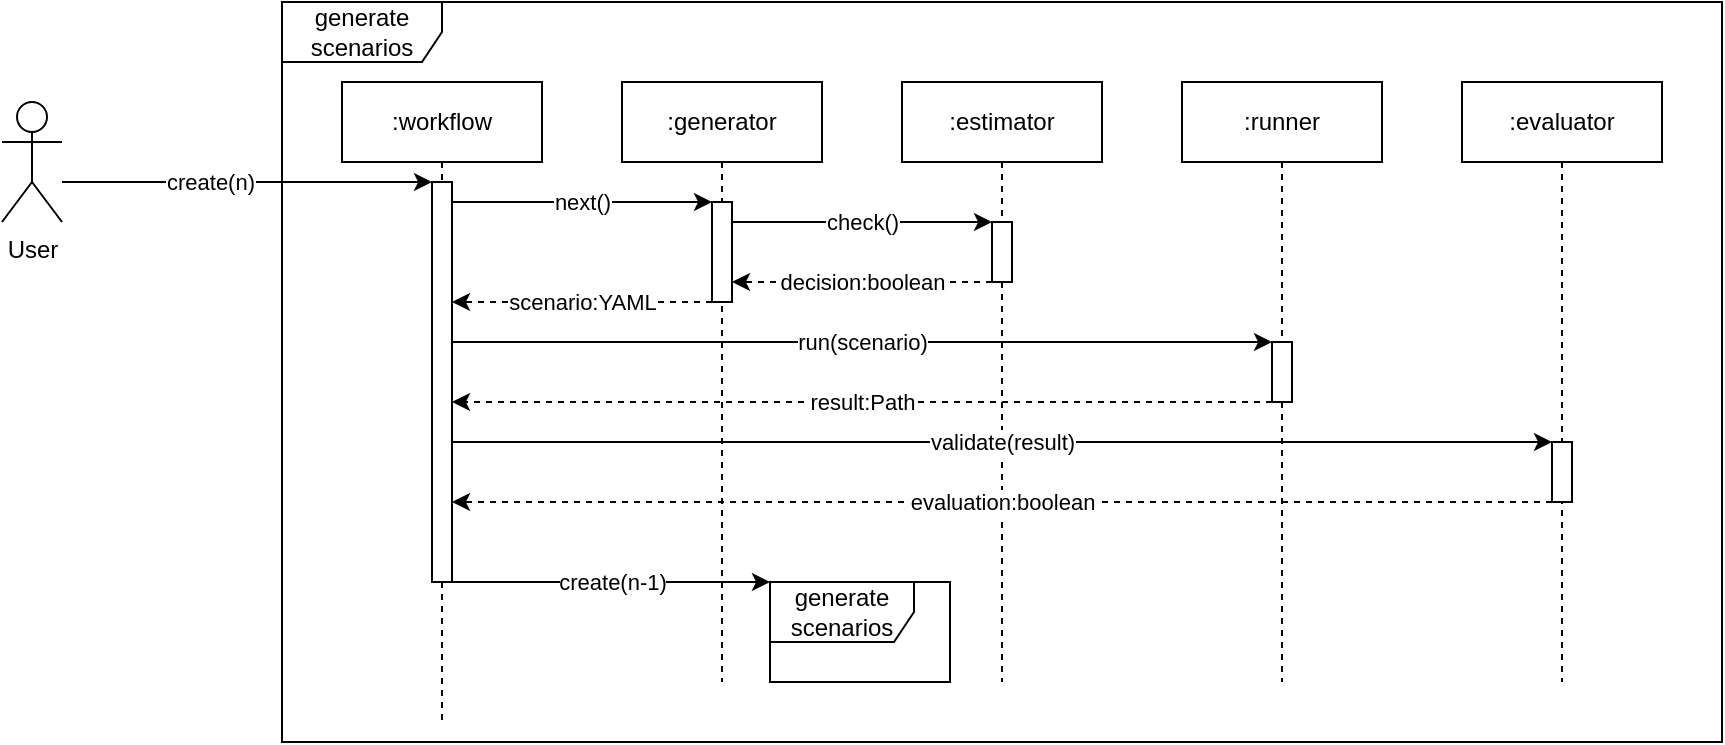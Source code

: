 <mxfile version="21.6.6" type="device">
  <diagram name="Seite-1" id="J6PCsGhJRRuIGUTLo6Si">
    <mxGraphModel dx="989" dy="539" grid="1" gridSize="10" guides="1" tooltips="1" connect="1" arrows="1" fold="1" page="1" pageScale="1" pageWidth="827" pageHeight="1169" math="0" shadow="0">
      <root>
        <mxCell id="0" />
        <mxCell id="1" parent="0" />
        <mxCell id="V9H647g_ZsTylHFqTL_g-5" value="create(n) " style="edgeStyle=orthogonalEdgeStyle;rounded=0;orthogonalLoop=1;jettySize=auto;html=1;" edge="1" parent="1" source="V9H647g_ZsTylHFqTL_g-2" target="V9H647g_ZsTylHFqTL_g-13">
          <mxGeometry x="-0.2" relative="1" as="geometry">
            <mxPoint x="120" y="320" as="targetPoint" />
            <Array as="points">
              <mxPoint x="150" y="330" />
              <mxPoint x="150" y="330" />
            </Array>
            <mxPoint as="offset" />
          </mxGeometry>
        </mxCell>
        <mxCell id="V9H647g_ZsTylHFqTL_g-2" value="User" style="shape=umlActor;verticalLabelPosition=bottom;verticalAlign=top;html=1;outlineConnect=0;" vertex="1" parent="1">
          <mxGeometry x="30" y="290" width="30" height="60" as="geometry" />
        </mxCell>
        <mxCell id="V9H647g_ZsTylHFqTL_g-7" value="generate scenarios" style="shape=umlFrame;whiteSpace=wrap;html=1;pointerEvents=0;width=80;height=30;" vertex="1" parent="1">
          <mxGeometry x="170" y="240" width="720" height="370" as="geometry" />
        </mxCell>
        <mxCell id="V9H647g_ZsTylHFqTL_g-8" value=":workflow" style="shape=umlLifeline;perimeter=lifelinePerimeter;whiteSpace=wrap;html=1;container=1;dropTarget=0;collapsible=0;recursiveResize=0;outlineConnect=0;portConstraint=eastwest;newEdgeStyle={&quot;edgeStyle&quot;:&quot;elbowEdgeStyle&quot;,&quot;elbow&quot;:&quot;vertical&quot;,&quot;curved&quot;:0,&quot;rounded&quot;:0};" vertex="1" parent="1">
          <mxGeometry x="200" y="280" width="100" height="320" as="geometry" />
        </mxCell>
        <mxCell id="V9H647g_ZsTylHFqTL_g-13" value="" style="html=1;points=[];perimeter=orthogonalPerimeter;outlineConnect=0;targetShapes=umlLifeline;portConstraint=eastwest;newEdgeStyle={&quot;edgeStyle&quot;:&quot;elbowEdgeStyle&quot;,&quot;elbow&quot;:&quot;vertical&quot;,&quot;curved&quot;:0,&quot;rounded&quot;:0};" vertex="1" parent="V9H647g_ZsTylHFqTL_g-8">
          <mxGeometry x="45" y="50" width="10" height="200" as="geometry" />
        </mxCell>
        <mxCell id="V9H647g_ZsTylHFqTL_g-9" value=":generator" style="shape=umlLifeline;perimeter=lifelinePerimeter;whiteSpace=wrap;html=1;container=1;dropTarget=0;collapsible=0;recursiveResize=0;outlineConnect=0;portConstraint=eastwest;newEdgeStyle={&quot;edgeStyle&quot;:&quot;elbowEdgeStyle&quot;,&quot;elbow&quot;:&quot;vertical&quot;,&quot;curved&quot;:0,&quot;rounded&quot;:0};" vertex="1" parent="1">
          <mxGeometry x="340" y="280" width="100" height="300" as="geometry" />
        </mxCell>
        <mxCell id="V9H647g_ZsTylHFqTL_g-14" value="" style="html=1;points=[];perimeter=orthogonalPerimeter;outlineConnect=0;targetShapes=umlLifeline;portConstraint=eastwest;newEdgeStyle={&quot;edgeStyle&quot;:&quot;elbowEdgeStyle&quot;,&quot;elbow&quot;:&quot;vertical&quot;,&quot;curved&quot;:0,&quot;rounded&quot;:0};" vertex="1" parent="V9H647g_ZsTylHFqTL_g-9">
          <mxGeometry x="45" y="60" width="10" height="50" as="geometry" />
        </mxCell>
        <mxCell id="V9H647g_ZsTylHFqTL_g-10" value=":estimator" style="shape=umlLifeline;perimeter=lifelinePerimeter;whiteSpace=wrap;html=1;container=1;dropTarget=0;collapsible=0;recursiveResize=0;outlineConnect=0;portConstraint=eastwest;newEdgeStyle={&quot;edgeStyle&quot;:&quot;elbowEdgeStyle&quot;,&quot;elbow&quot;:&quot;vertical&quot;,&quot;curved&quot;:0,&quot;rounded&quot;:0};" vertex="1" parent="1">
          <mxGeometry x="480" y="280" width="100" height="300" as="geometry" />
        </mxCell>
        <mxCell id="V9H647g_ZsTylHFqTL_g-16" value="" style="html=1;points=[];perimeter=orthogonalPerimeter;outlineConnect=0;targetShapes=umlLifeline;portConstraint=eastwest;newEdgeStyle={&quot;edgeStyle&quot;:&quot;elbowEdgeStyle&quot;,&quot;elbow&quot;:&quot;vertical&quot;,&quot;curved&quot;:0,&quot;rounded&quot;:0};" vertex="1" parent="V9H647g_ZsTylHFqTL_g-10">
          <mxGeometry x="45" y="70" width="10" height="30" as="geometry" />
        </mxCell>
        <mxCell id="V9H647g_ZsTylHFqTL_g-11" value=":runner" style="shape=umlLifeline;perimeter=lifelinePerimeter;whiteSpace=wrap;html=1;container=1;dropTarget=0;collapsible=0;recursiveResize=0;outlineConnect=0;portConstraint=eastwest;newEdgeStyle={&quot;edgeStyle&quot;:&quot;elbowEdgeStyle&quot;,&quot;elbow&quot;:&quot;vertical&quot;,&quot;curved&quot;:0,&quot;rounded&quot;:0};" vertex="1" parent="1">
          <mxGeometry x="620" y="280" width="100" height="300" as="geometry" />
        </mxCell>
        <mxCell id="V9H647g_ZsTylHFqTL_g-22" value="" style="html=1;points=[];perimeter=orthogonalPerimeter;outlineConnect=0;targetShapes=umlLifeline;portConstraint=eastwest;newEdgeStyle={&quot;edgeStyle&quot;:&quot;elbowEdgeStyle&quot;,&quot;elbow&quot;:&quot;vertical&quot;,&quot;curved&quot;:0,&quot;rounded&quot;:0};" vertex="1" parent="V9H647g_ZsTylHFqTL_g-11">
          <mxGeometry x="45" y="130" width="10" height="30" as="geometry" />
        </mxCell>
        <mxCell id="V9H647g_ZsTylHFqTL_g-12" value=":evaluator" style="shape=umlLifeline;perimeter=lifelinePerimeter;whiteSpace=wrap;html=1;container=1;dropTarget=0;collapsible=0;recursiveResize=0;outlineConnect=0;portConstraint=eastwest;newEdgeStyle={&quot;edgeStyle&quot;:&quot;elbowEdgeStyle&quot;,&quot;elbow&quot;:&quot;vertical&quot;,&quot;curved&quot;:0,&quot;rounded&quot;:0};" vertex="1" parent="1">
          <mxGeometry x="760" y="280" width="100" height="300" as="geometry" />
        </mxCell>
        <mxCell id="V9H647g_ZsTylHFqTL_g-26" value="" style="html=1;points=[];perimeter=orthogonalPerimeter;outlineConnect=0;targetShapes=umlLifeline;portConstraint=eastwest;newEdgeStyle={&quot;edgeStyle&quot;:&quot;elbowEdgeStyle&quot;,&quot;elbow&quot;:&quot;vertical&quot;,&quot;curved&quot;:0,&quot;rounded&quot;:0};" vertex="1" parent="V9H647g_ZsTylHFqTL_g-12">
          <mxGeometry x="45" y="180" width="10" height="30" as="geometry" />
        </mxCell>
        <mxCell id="V9H647g_ZsTylHFqTL_g-15" value="next()" style="edgeStyle=elbowEdgeStyle;rounded=0;orthogonalLoop=1;jettySize=auto;html=1;elbow=vertical;curved=0;" edge="1" parent="1" source="V9H647g_ZsTylHFqTL_g-13" target="V9H647g_ZsTylHFqTL_g-14">
          <mxGeometry relative="1" as="geometry">
            <Array as="points">
              <mxPoint x="310" y="340" />
            </Array>
          </mxGeometry>
        </mxCell>
        <mxCell id="V9H647g_ZsTylHFqTL_g-17" value="check()" style="edgeStyle=elbowEdgeStyle;rounded=0;orthogonalLoop=1;jettySize=auto;html=1;elbow=vertical;curved=0;" edge="1" parent="1" source="V9H647g_ZsTylHFqTL_g-14" target="V9H647g_ZsTylHFqTL_g-16">
          <mxGeometry relative="1" as="geometry">
            <Array as="points">
              <mxPoint x="440" y="350" />
            </Array>
          </mxGeometry>
        </mxCell>
        <mxCell id="V9H647g_ZsTylHFqTL_g-18" value="decision:boolean" style="edgeStyle=elbowEdgeStyle;rounded=0;orthogonalLoop=1;jettySize=auto;html=1;elbow=vertical;curved=0;dashed=1;" edge="1" parent="1" source="V9H647g_ZsTylHFqTL_g-16" target="V9H647g_ZsTylHFqTL_g-14">
          <mxGeometry relative="1" as="geometry">
            <Array as="points">
              <mxPoint x="440" y="380" />
            </Array>
          </mxGeometry>
        </mxCell>
        <mxCell id="V9H647g_ZsTylHFqTL_g-19" value="scenario:YAML" style="edgeStyle=elbowEdgeStyle;rounded=0;orthogonalLoop=1;jettySize=auto;html=1;elbow=vertical;curved=0;dashed=1;" edge="1" parent="1" source="V9H647g_ZsTylHFqTL_g-14" target="V9H647g_ZsTylHFqTL_g-13">
          <mxGeometry x="0.003" relative="1" as="geometry">
            <Array as="points">
              <mxPoint x="310" y="390" />
            </Array>
            <mxPoint as="offset" />
          </mxGeometry>
        </mxCell>
        <mxCell id="V9H647g_ZsTylHFqTL_g-21" value="run(scenario)" style="edgeStyle=elbowEdgeStyle;rounded=0;orthogonalLoop=1;jettySize=auto;html=1;elbow=vertical;curved=0;" edge="1" parent="1" source="V9H647g_ZsTylHFqTL_g-13" target="V9H647g_ZsTylHFqTL_g-22">
          <mxGeometry relative="1" as="geometry">
            <Array as="points">
              <mxPoint x="640" y="410" />
            </Array>
          </mxGeometry>
        </mxCell>
        <mxCell id="V9H647g_ZsTylHFqTL_g-23" value="result:Path" style="edgeStyle=elbowEdgeStyle;rounded=0;orthogonalLoop=1;jettySize=auto;html=1;elbow=vertical;curved=0;dashed=1;" edge="1" parent="1" source="V9H647g_ZsTylHFqTL_g-22" target="V9H647g_ZsTylHFqTL_g-13">
          <mxGeometry relative="1" as="geometry">
            <Array as="points">
              <mxPoint x="440" y="440" />
            </Array>
          </mxGeometry>
        </mxCell>
        <mxCell id="V9H647g_ZsTylHFqTL_g-27" value="validate(result)" style="edgeStyle=elbowEdgeStyle;rounded=0;orthogonalLoop=1;jettySize=auto;html=1;elbow=vertical;curved=0;" edge="1" parent="1" source="V9H647g_ZsTylHFqTL_g-13" target="V9H647g_ZsTylHFqTL_g-26">
          <mxGeometry relative="1" as="geometry">
            <Array as="points">
              <mxPoint x="780" y="460" />
            </Array>
          </mxGeometry>
        </mxCell>
        <mxCell id="V9H647g_ZsTylHFqTL_g-28" value="evaluation:boolean" style="edgeStyle=elbowEdgeStyle;rounded=0;orthogonalLoop=1;jettySize=auto;html=1;elbow=vertical;curved=0;dashed=1;" edge="1" parent="1" source="V9H647g_ZsTylHFqTL_g-26" target="V9H647g_ZsTylHFqTL_g-13">
          <mxGeometry relative="1" as="geometry">
            <Array as="points">
              <mxPoint x="510" y="490" />
            </Array>
          </mxGeometry>
        </mxCell>
        <mxCell id="V9H647g_ZsTylHFqTL_g-31" value="generate scenarios" style="shape=umlFrame;whiteSpace=wrap;html=1;pointerEvents=0;width=72;height=30;" vertex="1" parent="1">
          <mxGeometry x="414" y="530" width="90" height="50" as="geometry" />
        </mxCell>
        <mxCell id="V9H647g_ZsTylHFqTL_g-32" value="create(n-1)" style="edgeStyle=elbowEdgeStyle;rounded=0;orthogonalLoop=1;jettySize=auto;html=1;elbow=vertical;curved=0;" edge="1" parent="1" source="V9H647g_ZsTylHFqTL_g-13" target="V9H647g_ZsTylHFqTL_g-31">
          <mxGeometry relative="1" as="geometry">
            <mxPoint x="240" y="540" as="sourcePoint" />
            <mxPoint x="402.02" y="543.7" as="targetPoint" />
            <Array as="points">
              <mxPoint x="340" y="530" />
            </Array>
          </mxGeometry>
        </mxCell>
      </root>
    </mxGraphModel>
  </diagram>
</mxfile>
